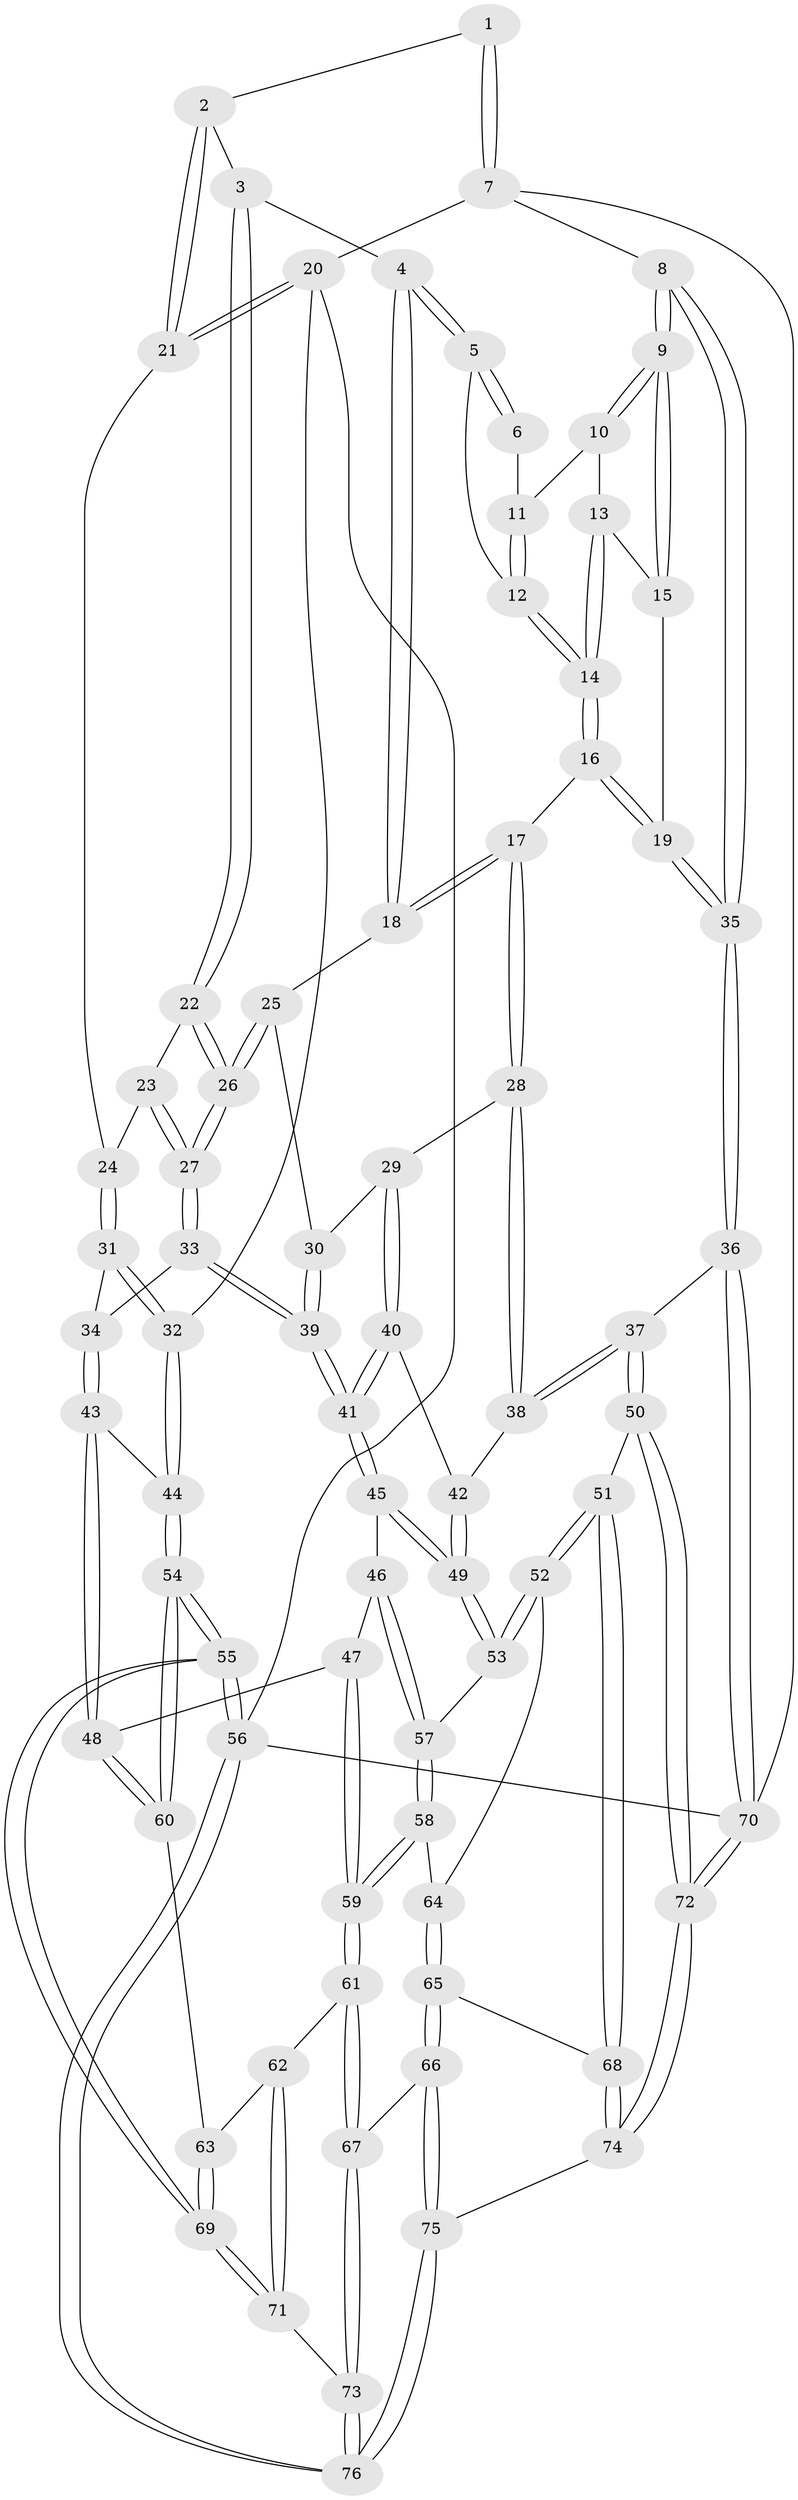 // Generated by graph-tools (version 1.1) at 2025/38/03/09/25 02:38:21]
// undirected, 76 vertices, 187 edges
graph export_dot {
graph [start="1"]
  node [color=gray90,style=filled];
  1 [pos="+0.7818639940492819+0"];
  2 [pos="+0.3556472416354236+0"];
  3 [pos="+0.39850274538580466+0"];
  4 [pos="+0.539162501748784+0.0859882894018581"];
  5 [pos="+0.6813433538506065+0.08084727074119465"];
  6 [pos="+0.7681816997481707+0"];
  7 [pos="+1+0"];
  8 [pos="+1+0"];
  9 [pos="+1+0"];
  10 [pos="+0.8431963992428758+0.053490402932216234"];
  11 [pos="+0.791036612893107+0.036991998313589805"];
  12 [pos="+0.7378190335462733+0.10102687764658741"];
  13 [pos="+0.8484899279294232+0.10209245617959828"];
  14 [pos="+0.7744409849976059+0.16047338193511662"];
  15 [pos="+0.9127313653859022+0.12650135519395195"];
  16 [pos="+0.7864843633160183+0.2577646852274346"];
  17 [pos="+0.688018035299504+0.2720687307596034"];
  18 [pos="+0.5625796138141059+0.18477353523206735"];
  19 [pos="+0.8575297236553089+0.2979949528897391"];
  20 [pos="+0+0"];
  21 [pos="+0.005601336330692709+0"];
  22 [pos="+0.3493393360007601+0.1817681239668738"];
  23 [pos="+0.25377866232778445+0.25432298582773405"];
  24 [pos="+0.18354044359779556+0.2620242165375774"];
  25 [pos="+0.512609055556719+0.26478357284346987"];
  26 [pos="+0.4069185922644701+0.309373305766689"];
  27 [pos="+0.37381322632530806+0.38516890144821236"];
  28 [pos="+0.6325609179506185+0.38908400340572974"];
  29 [pos="+0.6179272668624788+0.3929806409532478"];
  30 [pos="+0.544570038541662+0.34709607697708517"];
  31 [pos="+0.152418397352453+0.3320842899001376"];
  32 [pos="+0+0.36110543224076275"];
  33 [pos="+0.371384285494614+0.40554177856012946"];
  34 [pos="+0.22526712835857965+0.43968476818289337"];
  35 [pos="+1+0.5033187228429632"];
  36 [pos="+1+0.5479884291453736"];
  37 [pos="+1+0.5578526509984436"];
  38 [pos="+0.7522124558506037+0.4987493541583518"];
  39 [pos="+0.416201334966603+0.450149247158437"];
  40 [pos="+0.5747732022513105+0.4451979173358281"];
  41 [pos="+0.44001272738171154+0.4903583090637101"];
  42 [pos="+0.6247488396949723+0.5468575781852816"];
  43 [pos="+0.20367897716779818+0.4908232345117191"];
  44 [pos="+0+0.4456093027884276"];
  45 [pos="+0.44127167345122403+0.5087158744157197"];
  46 [pos="+0.36710808320717736+0.595509581337384"];
  47 [pos="+0.36437293539014853+0.5971910947127048"];
  48 [pos="+0.19991276404551978+0.6068095416297272"];
  49 [pos="+0.5600119478255597+0.6253360718706781"];
  50 [pos="+0.8519869579087017+0.7077263839955453"];
  51 [pos="+0.641678294436654+0.7520197433897323"];
  52 [pos="+0.5812682916065292+0.6957322992188989"];
  53 [pos="+0.5663833359549928+0.6610578264901953"];
  54 [pos="+0+0.5915156138771172"];
  55 [pos="+0+1"];
  56 [pos="+0+1"];
  57 [pos="+0.43450553529067704+0.6645057224536732"];
  58 [pos="+0.3948904531709348+0.7440915359799751"];
  59 [pos="+0.3651733794502917+0.7439456439427169"];
  60 [pos="+0.1725946822401746+0.6481652456442119"];
  61 [pos="+0.28253973330985627+0.7911003096196787"];
  62 [pos="+0.20612173167176803+0.732943677162156"];
  63 [pos="+0.1836733975475621+0.6910642746064891"];
  64 [pos="+0.4337545199827404+0.7568459716367961"];
  65 [pos="+0.4628918011334782+0.8702652184140551"];
  66 [pos="+0.43702498922320904+0.8982131992574702"];
  67 [pos="+0.30615724859119375+0.9038189627500276"];
  68 [pos="+0.6136354818116886+0.8295978628603852"];
  69 [pos="+0+0.9828610651939951"];
  70 [pos="+1+1"];
  71 [pos="+0.08025190500877945+0.9070041285610554"];
  72 [pos="+0.8212020278212018+1"];
  73 [pos="+0.2750765422647121+0.9633035192113303"];
  74 [pos="+0.6871416826745156+1"];
  75 [pos="+0.6046981965397974+1"];
  76 [pos="+0.29070185557852646+1"];
  1 -- 2;
  1 -- 7;
  1 -- 7;
  2 -- 3;
  2 -- 21;
  2 -- 21;
  3 -- 4;
  3 -- 22;
  3 -- 22;
  4 -- 5;
  4 -- 5;
  4 -- 18;
  4 -- 18;
  5 -- 6;
  5 -- 6;
  5 -- 12;
  6 -- 11;
  7 -- 8;
  7 -- 20;
  7 -- 70;
  8 -- 9;
  8 -- 9;
  8 -- 35;
  8 -- 35;
  9 -- 10;
  9 -- 10;
  9 -- 15;
  9 -- 15;
  10 -- 11;
  10 -- 13;
  11 -- 12;
  11 -- 12;
  12 -- 14;
  12 -- 14;
  13 -- 14;
  13 -- 14;
  13 -- 15;
  14 -- 16;
  14 -- 16;
  15 -- 19;
  16 -- 17;
  16 -- 19;
  16 -- 19;
  17 -- 18;
  17 -- 18;
  17 -- 28;
  17 -- 28;
  18 -- 25;
  19 -- 35;
  19 -- 35;
  20 -- 21;
  20 -- 21;
  20 -- 32;
  20 -- 56;
  21 -- 24;
  22 -- 23;
  22 -- 26;
  22 -- 26;
  23 -- 24;
  23 -- 27;
  23 -- 27;
  24 -- 31;
  24 -- 31;
  25 -- 26;
  25 -- 26;
  25 -- 30;
  26 -- 27;
  26 -- 27;
  27 -- 33;
  27 -- 33;
  28 -- 29;
  28 -- 38;
  28 -- 38;
  29 -- 30;
  29 -- 40;
  29 -- 40;
  30 -- 39;
  30 -- 39;
  31 -- 32;
  31 -- 32;
  31 -- 34;
  32 -- 44;
  32 -- 44;
  33 -- 34;
  33 -- 39;
  33 -- 39;
  34 -- 43;
  34 -- 43;
  35 -- 36;
  35 -- 36;
  36 -- 37;
  36 -- 70;
  36 -- 70;
  37 -- 38;
  37 -- 38;
  37 -- 50;
  37 -- 50;
  38 -- 42;
  39 -- 41;
  39 -- 41;
  40 -- 41;
  40 -- 41;
  40 -- 42;
  41 -- 45;
  41 -- 45;
  42 -- 49;
  42 -- 49;
  43 -- 44;
  43 -- 48;
  43 -- 48;
  44 -- 54;
  44 -- 54;
  45 -- 46;
  45 -- 49;
  45 -- 49;
  46 -- 47;
  46 -- 57;
  46 -- 57;
  47 -- 48;
  47 -- 59;
  47 -- 59;
  48 -- 60;
  48 -- 60;
  49 -- 53;
  49 -- 53;
  50 -- 51;
  50 -- 72;
  50 -- 72;
  51 -- 52;
  51 -- 52;
  51 -- 68;
  51 -- 68;
  52 -- 53;
  52 -- 53;
  52 -- 64;
  53 -- 57;
  54 -- 55;
  54 -- 55;
  54 -- 60;
  54 -- 60;
  55 -- 56;
  55 -- 56;
  55 -- 69;
  55 -- 69;
  56 -- 76;
  56 -- 76;
  56 -- 70;
  57 -- 58;
  57 -- 58;
  58 -- 59;
  58 -- 59;
  58 -- 64;
  59 -- 61;
  59 -- 61;
  60 -- 63;
  61 -- 62;
  61 -- 67;
  61 -- 67;
  62 -- 63;
  62 -- 71;
  62 -- 71;
  63 -- 69;
  63 -- 69;
  64 -- 65;
  64 -- 65;
  65 -- 66;
  65 -- 66;
  65 -- 68;
  66 -- 67;
  66 -- 75;
  66 -- 75;
  67 -- 73;
  67 -- 73;
  68 -- 74;
  68 -- 74;
  69 -- 71;
  69 -- 71;
  70 -- 72;
  70 -- 72;
  71 -- 73;
  72 -- 74;
  72 -- 74;
  73 -- 76;
  73 -- 76;
  74 -- 75;
  75 -- 76;
  75 -- 76;
}
